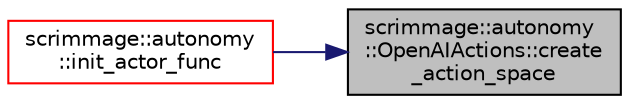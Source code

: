 digraph "scrimmage::autonomy::OpenAIActions::create_action_space"
{
 // LATEX_PDF_SIZE
  edge [fontname="Helvetica",fontsize="10",labelfontname="Helvetica",labelfontsize="10"];
  node [fontname="Helvetica",fontsize="10",shape=record];
  rankdir="RL";
  Node1 [label="scrimmage::autonomy\l::OpenAIActions::create\l_action_space",height=0.2,width=0.4,color="black", fillcolor="grey75", style="filled", fontcolor="black",tooltip=" "];
  Node1 -> Node2 [dir="back",color="midnightblue",fontsize="10",style="solid",fontname="Helvetica"];
  Node2 [label="scrimmage::autonomy\l::init_actor_func",height=0.2,width=0.4,color="red", fillcolor="white", style="filled",URL="$namespacescrimmage_1_1autonomy.html#abfb21d8be2f6cfbb29b468c2755a512d",tooltip=" "];
}
